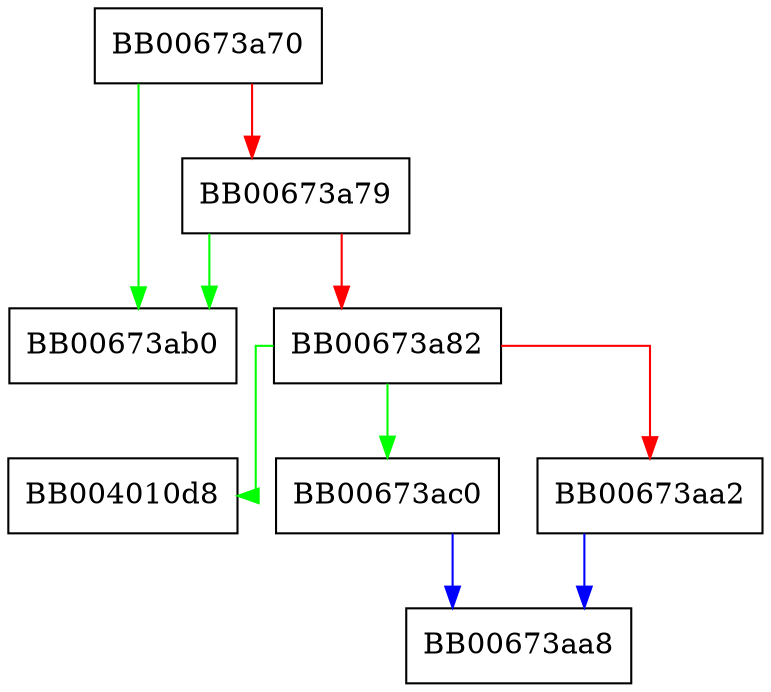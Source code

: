 digraph X509_CRL_match {
  node [shape="box"];
  graph [splines=ortho];
  BB00673a70 -> BB00673ab0 [color="green"];
  BB00673a70 -> BB00673a79 [color="red"];
  BB00673a79 -> BB00673ab0 [color="green"];
  BB00673a79 -> BB00673a82 [color="red"];
  BB00673a82 -> BB004010d8 [color="green"];
  BB00673a82 -> BB00673ac0 [color="green"];
  BB00673a82 -> BB00673aa2 [color="red"];
  BB00673aa2 -> BB00673aa8 [color="blue"];
  BB00673ac0 -> BB00673aa8 [color="blue"];
}